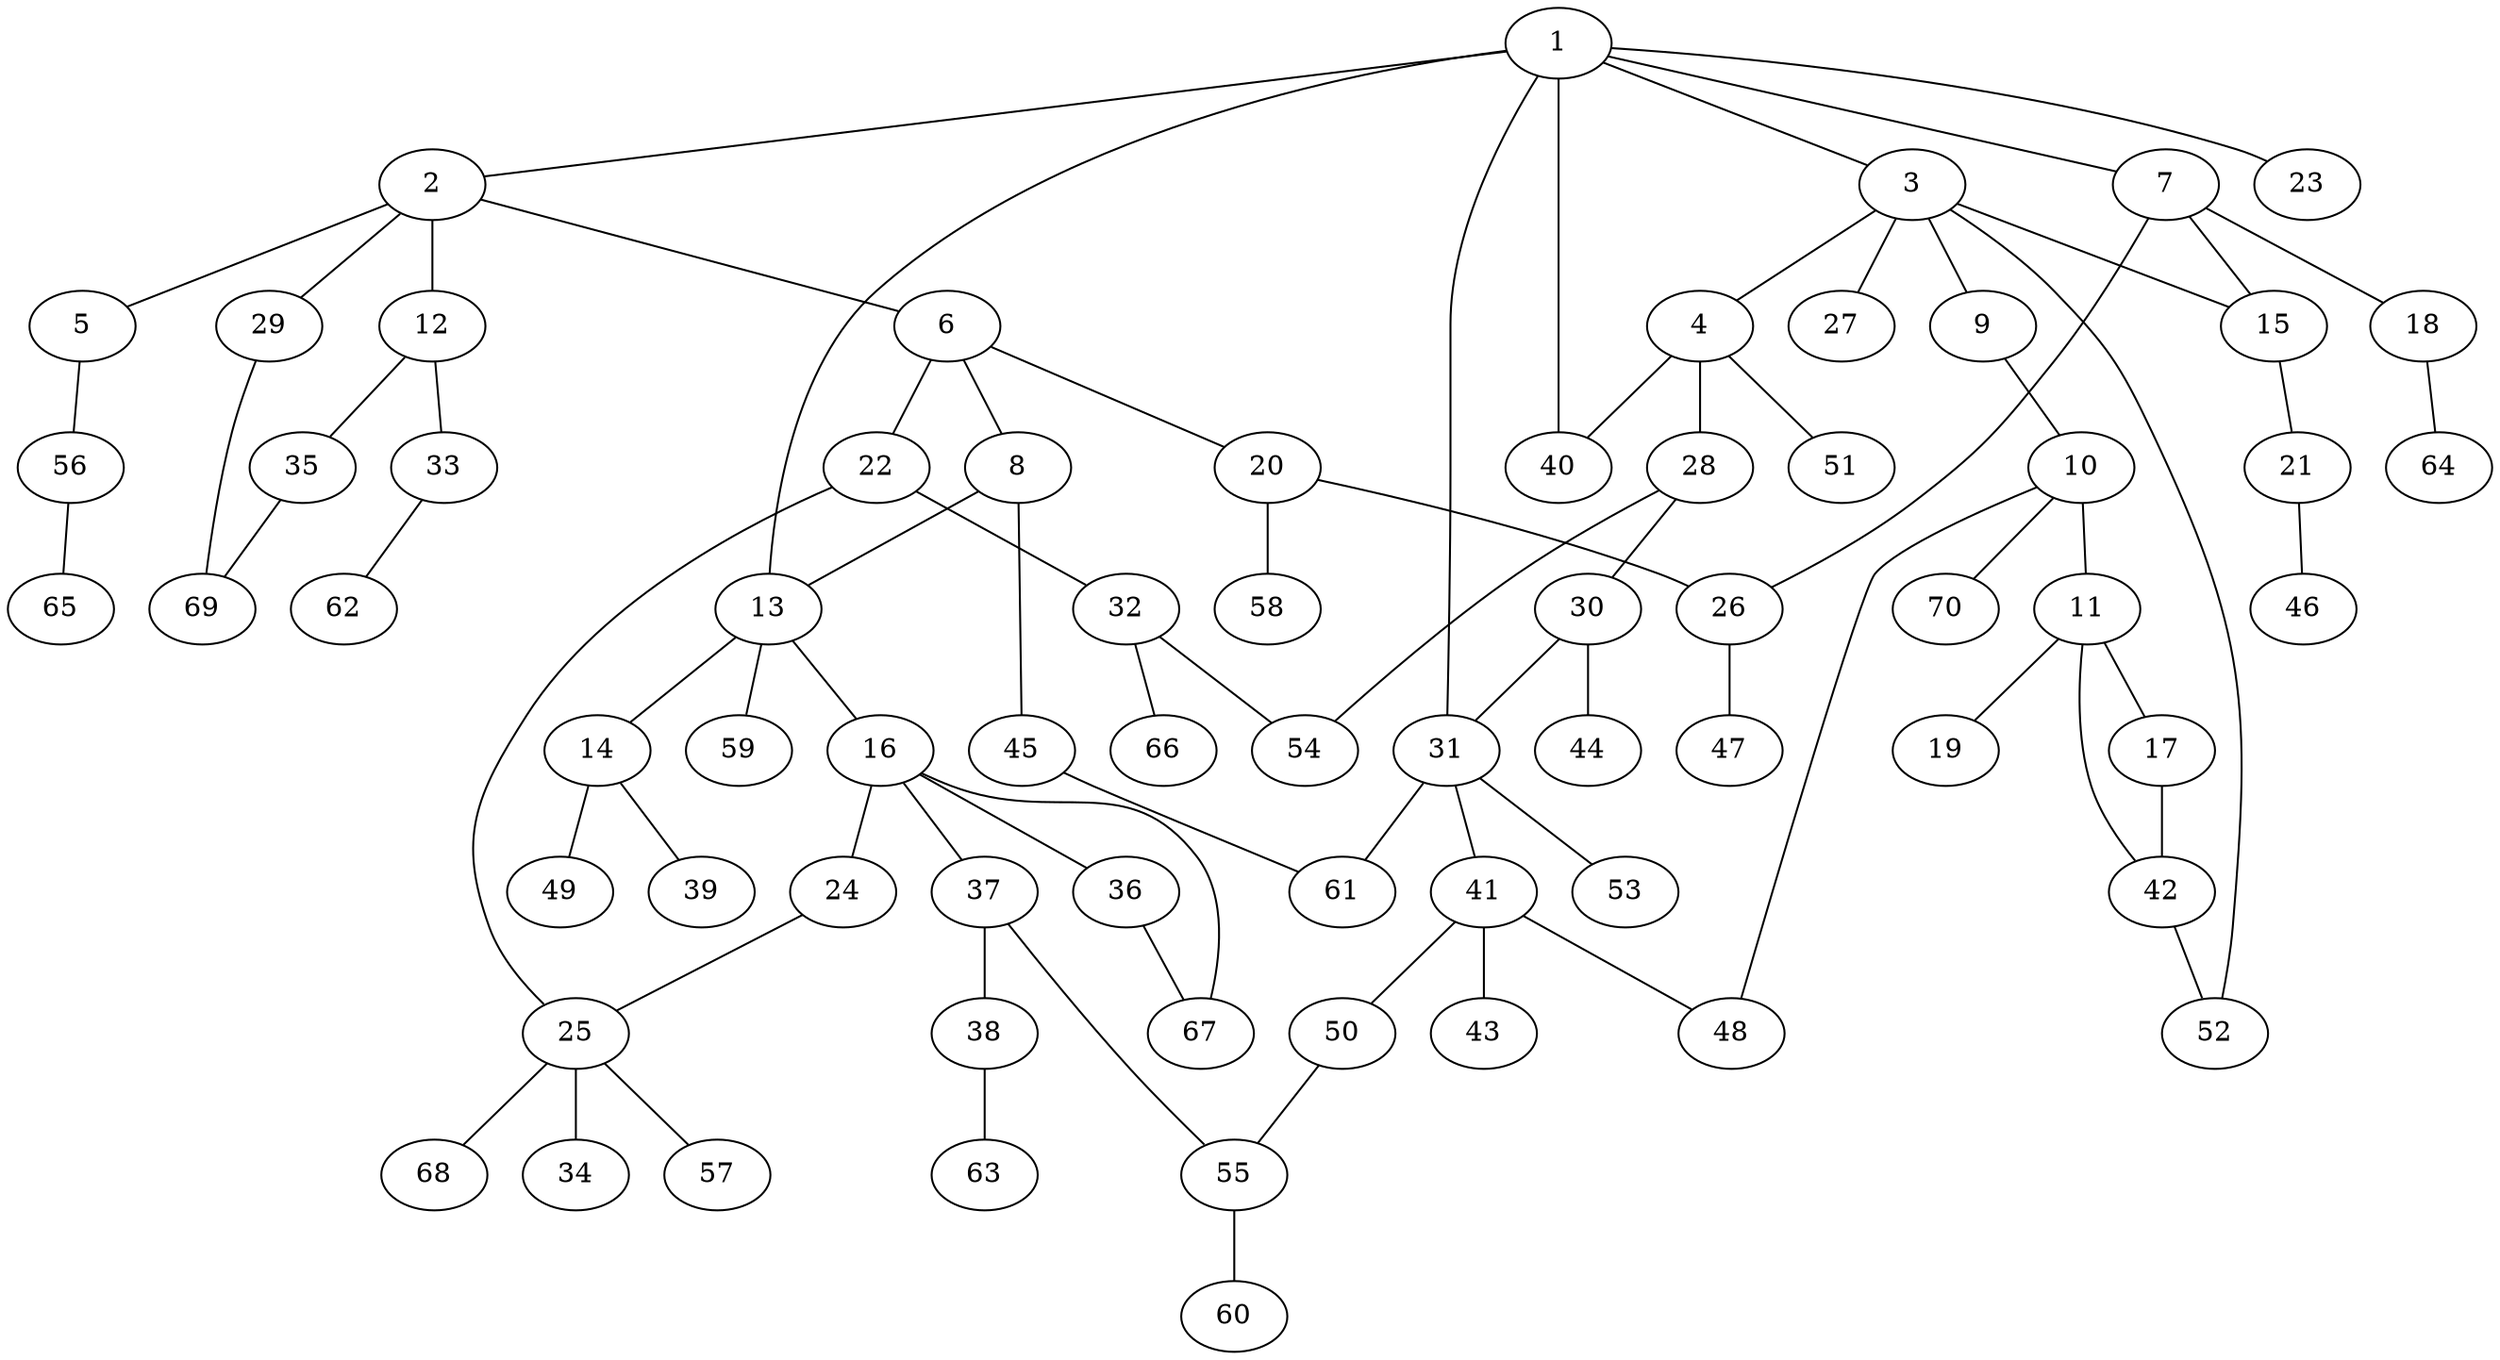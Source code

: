 graph graphname {1--2
1--3
1--7
1--13
1--23
1--31
1--40
2--5
2--6
2--12
2--29
3--4
3--9
3--15
3--27
3--52
4--28
4--40
4--51
5--56
6--8
6--20
6--22
7--15
7--18
7--26
8--13
8--45
9--10
10--11
10--48
10--70
11--17
11--19
11--42
12--33
12--35
13--14
13--16
13--59
14--39
14--49
15--21
16--24
16--36
16--37
16--67
17--42
18--64
20--26
20--58
21--46
22--25
22--32
24--25
25--34
25--57
25--68
26--47
28--30
28--54
29--69
30--31
30--44
31--41
31--53
31--61
32--54
32--66
33--62
35--69
36--67
37--38
37--55
38--63
41--43
41--48
41--50
42--52
45--61
50--55
55--60
56--65
}